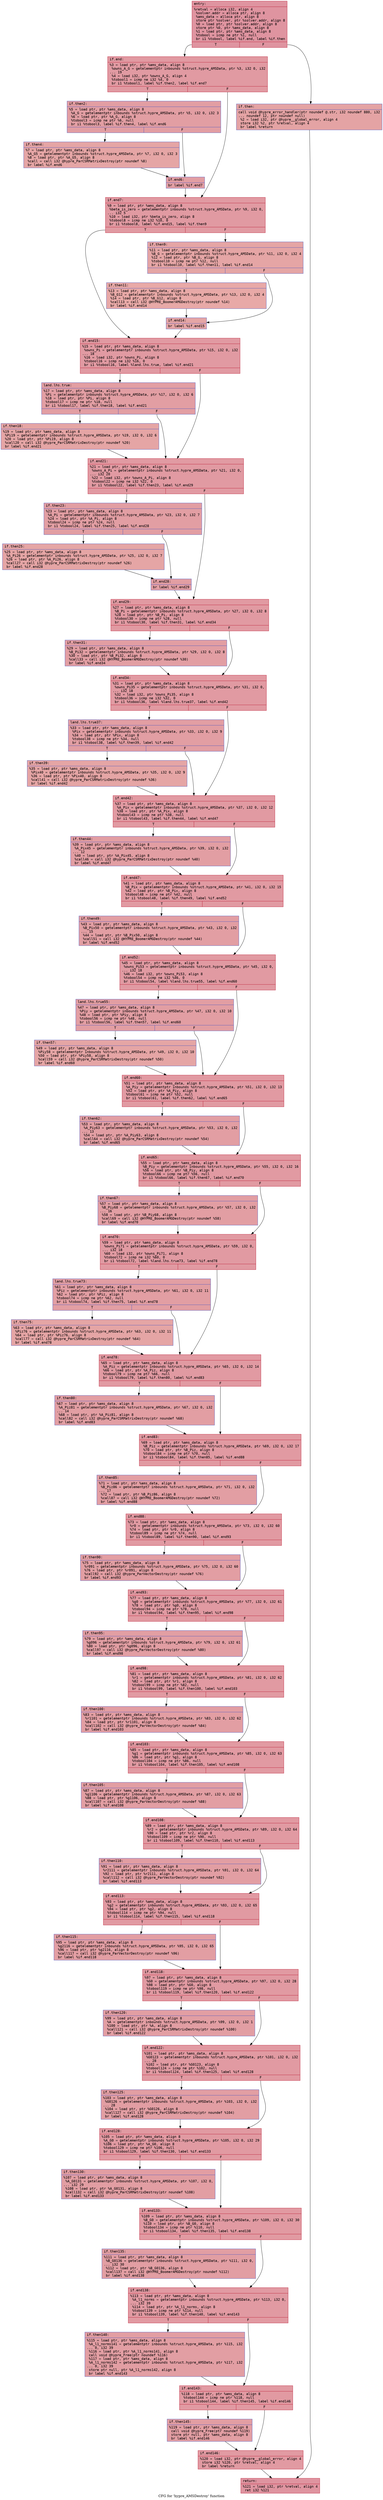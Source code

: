 digraph "CFG for 'hypre_AMSDestroy' function" {
	label="CFG for 'hypre_AMSDestroy' function";

	Node0x56058d77df40 [shape=record,color="#b70d28ff", style=filled, fillcolor="#b70d2870" fontname="Courier",label="{entry:\l|  %retval = alloca i32, align 4\l  %solver.addr = alloca ptr, align 8\l  %ams_data = alloca ptr, align 8\l  store ptr %solver, ptr %solver.addr, align 8\l  %0 = load ptr, ptr %solver.addr, align 8\l  store ptr %0, ptr %ams_data, align 8\l  %1 = load ptr, ptr %ams_data, align 8\l  %tobool = icmp ne ptr %1, null\l  br i1 %tobool, label %if.end, label %if.then\l|{<s0>T|<s1>F}}"];
	Node0x56058d77df40:s0 -> Node0x56058d77e430[tooltip="entry -> if.end\nProbability 62.50%" ];
	Node0x56058d77df40:s1 -> Node0x56058d780bc0[tooltip="entry -> if.then\nProbability 37.50%" ];
	Node0x56058d780bc0 [shape=record,color="#3d50c3ff", style=filled, fillcolor="#c32e3170" fontname="Courier",label="{if.then:\l|  call void @hypre_error_handler(ptr noundef @.str, i32 noundef 880, i32\l... noundef 12, ptr noundef null)\l  %2 = load i32, ptr @hypre__global_error, align 4\l  store i32 %2, ptr %retval, align 4\l  br label %return\l}"];
	Node0x56058d780bc0 -> Node0x56058d781020[tooltip="if.then -> return\nProbability 100.00%" ];
	Node0x56058d77e430 [shape=record,color="#b70d28ff", style=filled, fillcolor="#bb1b2c70" fontname="Courier",label="{if.end:\l|  %3 = load ptr, ptr %ams_data, align 8\l  %owns_A_G = getelementptr inbounds %struct.hypre_AMSData, ptr %3, i32 0, i32\l... 19\l  %4 = load i32, ptr %owns_A_G, align 4\l  %tobool1 = icmp ne i32 %4, 0\l  br i1 %tobool1, label %if.then2, label %if.end7\l|{<s0>T|<s1>F}}"];
	Node0x56058d77e430:s0 -> Node0x56058d781330[tooltip="if.end -> if.then2\nProbability 62.50%" ];
	Node0x56058d77e430:s1 -> Node0x56058d781380[tooltip="if.end -> if.end7\nProbability 37.50%" ];
	Node0x56058d781330 [shape=record,color="#3d50c3ff", style=filled, fillcolor="#be242e70" fontname="Courier",label="{if.then2:\l|  %5 = load ptr, ptr %ams_data, align 8\l  %A_G = getelementptr inbounds %struct.hypre_AMSData, ptr %5, i32 0, i32 3\l  %6 = load ptr, ptr %A_G, align 8\l  %tobool3 = icmp ne ptr %6, null\l  br i1 %tobool3, label %if.then4, label %if.end6\l|{<s0>T|<s1>F}}"];
	Node0x56058d781330:s0 -> Node0x56058d7818d0[tooltip="if.then2 -> if.then4\nProbability 62.50%" ];
	Node0x56058d781330:s1 -> Node0x56058d781950[tooltip="if.then2 -> if.end6\nProbability 37.50%" ];
	Node0x56058d7818d0 [shape=record,color="#3d50c3ff", style=filled, fillcolor="#c5333470" fontname="Courier",label="{if.then4:\l|  %7 = load ptr, ptr %ams_data, align 8\l  %A_G5 = getelementptr inbounds %struct.hypre_AMSData, ptr %7, i32 0, i32 3\l  %8 = load ptr, ptr %A_G5, align 8\l  %call = call i32 @hypre_ParCSRMatrixDestroy(ptr noundef %8)\l  br label %if.end6\l}"];
	Node0x56058d7818d0 -> Node0x56058d781950[tooltip="if.then4 -> if.end6\nProbability 100.00%" ];
	Node0x56058d781950 [shape=record,color="#3d50c3ff", style=filled, fillcolor="#be242e70" fontname="Courier",label="{if.end6:\l|  br label %if.end7\l}"];
	Node0x56058d781950 -> Node0x56058d781380[tooltip="if.end6 -> if.end7\nProbability 100.00%" ];
	Node0x56058d781380 [shape=record,color="#b70d28ff", style=filled, fillcolor="#bb1b2c70" fontname="Courier",label="{if.end7:\l|  %9 = load ptr, ptr %ams_data, align 8\l  %beta_is_zero = getelementptr inbounds %struct.hypre_AMSData, ptr %9, i32 0,\l... i32 5\l  %10 = load i32, ptr %beta_is_zero, align 8\l  %tobool8 = icmp ne i32 %10, 0\l  br i1 %tobool8, label %if.end15, label %if.then9\l|{<s0>T|<s1>F}}"];
	Node0x56058d781380:s0 -> Node0x56058d782190[tooltip="if.end7 -> if.end15\nProbability 62.50%" ];
	Node0x56058d781380:s1 -> Node0x56058d782210[tooltip="if.end7 -> if.then9\nProbability 37.50%" ];
	Node0x56058d782210 [shape=record,color="#3d50c3ff", style=filled, fillcolor="#c5333470" fontname="Courier",label="{if.then9:\l|  %11 = load ptr, ptr %ams_data, align 8\l  %B_G = getelementptr inbounds %struct.hypre_AMSData, ptr %11, i32 0, i32 4\l  %12 = load ptr, ptr %B_G, align 8\l  %tobool10 = icmp ne ptr %12, null\l  br i1 %tobool10, label %if.then11, label %if.end14\l|{<s0>T|<s1>F}}"];
	Node0x56058d782210:s0 -> Node0x56058d7813f0[tooltip="if.then9 -> if.then11\nProbability 62.50%" ];
	Node0x56058d782210:s1 -> Node0x56058d781470[tooltip="if.then9 -> if.end14\nProbability 37.50%" ];
	Node0x56058d7813f0 [shape=record,color="#3d50c3ff", style=filled, fillcolor="#ca3b3770" fontname="Courier",label="{if.then11:\l|  %13 = load ptr, ptr %ams_data, align 8\l  %B_G12 = getelementptr inbounds %struct.hypre_AMSData, ptr %13, i32 0, i32 4\l  %14 = load ptr, ptr %B_G12, align 8\l  %call13 = call i32 @HYPRE_BoomerAMGDestroy(ptr noundef %14)\l  br label %if.end14\l}"];
	Node0x56058d7813f0 -> Node0x56058d781470[tooltip="if.then11 -> if.end14\nProbability 100.00%" ];
	Node0x56058d781470 [shape=record,color="#3d50c3ff", style=filled, fillcolor="#c5333470" fontname="Courier",label="{if.end14:\l|  br label %if.end15\l}"];
	Node0x56058d781470 -> Node0x56058d782190[tooltip="if.end14 -> if.end15\nProbability 100.00%" ];
	Node0x56058d782190 [shape=record,color="#b70d28ff", style=filled, fillcolor="#bb1b2c70" fontname="Courier",label="{if.end15:\l|  %15 = load ptr, ptr %ams_data, align 8\l  %owns_Pi = getelementptr inbounds %struct.hypre_AMSData, ptr %15, i32 0, i32\l... 18\l  %16 = load i32, ptr %owns_Pi, align 8\l  %tobool16 = icmp ne i32 %16, 0\l  br i1 %tobool16, label %land.lhs.true, label %if.end21\l|{<s0>T|<s1>F}}"];
	Node0x56058d782190:s0 -> Node0x56058d783020[tooltip="if.end15 -> land.lhs.true\nProbability 62.50%" ];
	Node0x56058d782190:s1 -> Node0x56058d7830a0[tooltip="if.end15 -> if.end21\nProbability 37.50%" ];
	Node0x56058d783020 [shape=record,color="#3d50c3ff", style=filled, fillcolor="#be242e70" fontname="Courier",label="{land.lhs.true:\l|  %17 = load ptr, ptr %ams_data, align 8\l  %Pi = getelementptr inbounds %struct.hypre_AMSData, ptr %17, i32 0, i32 6\l  %18 = load ptr, ptr %Pi, align 8\l  %tobool17 = icmp ne ptr %18, null\l  br i1 %tobool17, label %if.then18, label %if.end21\l|{<s0>T|<s1>F}}"];
	Node0x56058d783020:s0 -> Node0x56058d783470[tooltip="land.lhs.true -> if.then18\nProbability 62.50%" ];
	Node0x56058d783020:s1 -> Node0x56058d7830a0[tooltip="land.lhs.true -> if.end21\nProbability 37.50%" ];
	Node0x56058d783470 [shape=record,color="#3d50c3ff", style=filled, fillcolor="#c5333470" fontname="Courier",label="{if.then18:\l|  %19 = load ptr, ptr %ams_data, align 8\l  %Pi19 = getelementptr inbounds %struct.hypre_AMSData, ptr %19, i32 0, i32 6\l  %20 = load ptr, ptr %Pi19, align 8\l  %call20 = call i32 @hypre_ParCSRMatrixDestroy(ptr noundef %20)\l  br label %if.end21\l}"];
	Node0x56058d783470 -> Node0x56058d7830a0[tooltip="if.then18 -> if.end21\nProbability 100.00%" ];
	Node0x56058d7830a0 [shape=record,color="#b70d28ff", style=filled, fillcolor="#bb1b2c70" fontname="Courier",label="{if.end21:\l|  %21 = load ptr, ptr %ams_data, align 8\l  %owns_A_Pi = getelementptr inbounds %struct.hypre_AMSData, ptr %21, i32 0,\l... i32 20\l  %22 = load i32, ptr %owns_A_Pi, align 8\l  %tobool22 = icmp ne i32 %22, 0\l  br i1 %tobool22, label %if.then23, label %if.end29\l|{<s0>T|<s1>F}}"];
	Node0x56058d7830a0:s0 -> Node0x56058d783bb0[tooltip="if.end21 -> if.then23\nProbability 62.50%" ];
	Node0x56058d7830a0:s1 -> Node0x56058d783c30[tooltip="if.end21 -> if.end29\nProbability 37.50%" ];
	Node0x56058d783bb0 [shape=record,color="#3d50c3ff", style=filled, fillcolor="#be242e70" fontname="Courier",label="{if.then23:\l|  %23 = load ptr, ptr %ams_data, align 8\l  %A_Pi = getelementptr inbounds %struct.hypre_AMSData, ptr %23, i32 0, i32 7\l  %24 = load ptr, ptr %A_Pi, align 8\l  %tobool24 = icmp ne ptr %24, null\l  br i1 %tobool24, label %if.then25, label %if.end28\l|{<s0>T|<s1>F}}"];
	Node0x56058d783bb0:s0 -> Node0x56058d784000[tooltip="if.then23 -> if.then25\nProbability 62.50%" ];
	Node0x56058d783bb0:s1 -> Node0x56058d784080[tooltip="if.then23 -> if.end28\nProbability 37.50%" ];
	Node0x56058d784000 [shape=record,color="#3d50c3ff", style=filled, fillcolor="#c5333470" fontname="Courier",label="{if.then25:\l|  %25 = load ptr, ptr %ams_data, align 8\l  %A_Pi26 = getelementptr inbounds %struct.hypre_AMSData, ptr %25, i32 0, i32 7\l  %26 = load ptr, ptr %A_Pi26, align 8\l  %call27 = call i32 @hypre_ParCSRMatrixDestroy(ptr noundef %26)\l  br label %if.end28\l}"];
	Node0x56058d784000 -> Node0x56058d784080[tooltip="if.then25 -> if.end28\nProbability 100.00%" ];
	Node0x56058d784080 [shape=record,color="#3d50c3ff", style=filled, fillcolor="#be242e70" fontname="Courier",label="{if.end28:\l|  br label %if.end29\l}"];
	Node0x56058d784080 -> Node0x56058d783c30[tooltip="if.end28 -> if.end29\nProbability 100.00%" ];
	Node0x56058d783c30 [shape=record,color="#b70d28ff", style=filled, fillcolor="#bb1b2c70" fontname="Courier",label="{if.end29:\l|  %27 = load ptr, ptr %ams_data, align 8\l  %B_Pi = getelementptr inbounds %struct.hypre_AMSData, ptr %27, i32 0, i32 8\l  %28 = load ptr, ptr %B_Pi, align 8\l  %tobool30 = icmp ne ptr %28, null\l  br i1 %tobool30, label %if.then31, label %if.end34\l|{<s0>T|<s1>F}}"];
	Node0x56058d783c30:s0 -> Node0x56058d7826f0[tooltip="if.end29 -> if.then31\nProbability 62.50%" ];
	Node0x56058d783c30:s1 -> Node0x56058d782740[tooltip="if.end29 -> if.end34\nProbability 37.50%" ];
	Node0x56058d7826f0 [shape=record,color="#3d50c3ff", style=filled, fillcolor="#be242e70" fontname="Courier",label="{if.then31:\l|  %29 = load ptr, ptr %ams_data, align 8\l  %B_Pi32 = getelementptr inbounds %struct.hypre_AMSData, ptr %29, i32 0, i32 8\l  %30 = load ptr, ptr %B_Pi32, align 8\l  %call33 = call i32 @HYPRE_BoomerAMGDestroy(ptr noundef %30)\l  br label %if.end34\l}"];
	Node0x56058d7826f0 -> Node0x56058d782740[tooltip="if.then31 -> if.end34\nProbability 100.00%" ];
	Node0x56058d782740 [shape=record,color="#b70d28ff", style=filled, fillcolor="#bb1b2c70" fontname="Courier",label="{if.end34:\l|  %31 = load ptr, ptr %ams_data, align 8\l  %owns_Pi35 = getelementptr inbounds %struct.hypre_AMSData, ptr %31, i32 0,\l... i32 18\l  %32 = load i32, ptr %owns_Pi35, align 8\l  %tobool36 = icmp ne i32 %32, 0\l  br i1 %tobool36, label %land.lhs.true37, label %if.end42\l|{<s0>T|<s1>F}}"];
	Node0x56058d782740:s0 -> Node0x56058d7852f0[tooltip="if.end34 -> land.lhs.true37\nProbability 62.50%" ];
	Node0x56058d782740:s1 -> Node0x56058d785370[tooltip="if.end34 -> if.end42\nProbability 37.50%" ];
	Node0x56058d7852f0 [shape=record,color="#3d50c3ff", style=filled, fillcolor="#be242e70" fontname="Courier",label="{land.lhs.true37:\l|  %33 = load ptr, ptr %ams_data, align 8\l  %Pix = getelementptr inbounds %struct.hypre_AMSData, ptr %33, i32 0, i32 9\l  %34 = load ptr, ptr %Pix, align 8\l  %tobool38 = icmp ne ptr %34, null\l  br i1 %tobool38, label %if.then39, label %if.end42\l|{<s0>T|<s1>F}}"];
	Node0x56058d7852f0:s0 -> Node0x56058d785740[tooltip="land.lhs.true37 -> if.then39\nProbability 62.50%" ];
	Node0x56058d7852f0:s1 -> Node0x56058d785370[tooltip="land.lhs.true37 -> if.end42\nProbability 37.50%" ];
	Node0x56058d785740 [shape=record,color="#3d50c3ff", style=filled, fillcolor="#c5333470" fontname="Courier",label="{if.then39:\l|  %35 = load ptr, ptr %ams_data, align 8\l  %Pix40 = getelementptr inbounds %struct.hypre_AMSData, ptr %35, i32 0, i32 9\l  %36 = load ptr, ptr %Pix40, align 8\l  %call41 = call i32 @hypre_ParCSRMatrixDestroy(ptr noundef %36)\l  br label %if.end42\l}"];
	Node0x56058d785740 -> Node0x56058d785370[tooltip="if.then39 -> if.end42\nProbability 100.00%" ];
	Node0x56058d785370 [shape=record,color="#b70d28ff", style=filled, fillcolor="#bb1b2c70" fontname="Courier",label="{if.end42:\l|  %37 = load ptr, ptr %ams_data, align 8\l  %A_Pix = getelementptr inbounds %struct.hypre_AMSData, ptr %37, i32 0, i32 12\l  %38 = load ptr, ptr %A_Pix, align 8\l  %tobool43 = icmp ne ptr %38, null\l  br i1 %tobool43, label %if.then44, label %if.end47\l|{<s0>T|<s1>F}}"];
	Node0x56058d785370:s0 -> Node0x56058d785ea0[tooltip="if.end42 -> if.then44\nProbability 62.50%" ];
	Node0x56058d785370:s1 -> Node0x56058d785ef0[tooltip="if.end42 -> if.end47\nProbability 37.50%" ];
	Node0x56058d785ea0 [shape=record,color="#3d50c3ff", style=filled, fillcolor="#be242e70" fontname="Courier",label="{if.then44:\l|  %39 = load ptr, ptr %ams_data, align 8\l  %A_Pix45 = getelementptr inbounds %struct.hypre_AMSData, ptr %39, i32 0, i32\l... 12\l  %40 = load ptr, ptr %A_Pix45, align 8\l  %call46 = call i32 @hypre_ParCSRMatrixDestroy(ptr noundef %40)\l  br label %if.end47\l}"];
	Node0x56058d785ea0 -> Node0x56058d785ef0[tooltip="if.then44 -> if.end47\nProbability 100.00%" ];
	Node0x56058d785ef0 [shape=record,color="#b70d28ff", style=filled, fillcolor="#bb1b2c70" fontname="Courier",label="{if.end47:\l|  %41 = load ptr, ptr %ams_data, align 8\l  %B_Pix = getelementptr inbounds %struct.hypre_AMSData, ptr %41, i32 0, i32 15\l  %42 = load ptr, ptr %B_Pix, align 8\l  %tobool48 = icmp ne ptr %42, null\l  br i1 %tobool48, label %if.then49, label %if.end52\l|{<s0>T|<s1>F}}"];
	Node0x56058d785ef0:s0 -> Node0x56058d786650[tooltip="if.end47 -> if.then49\nProbability 62.50%" ];
	Node0x56058d785ef0:s1 -> Node0x56058d7866a0[tooltip="if.end47 -> if.end52\nProbability 37.50%" ];
	Node0x56058d786650 [shape=record,color="#3d50c3ff", style=filled, fillcolor="#be242e70" fontname="Courier",label="{if.then49:\l|  %43 = load ptr, ptr %ams_data, align 8\l  %B_Pix50 = getelementptr inbounds %struct.hypre_AMSData, ptr %43, i32 0, i32\l... 15\l  %44 = load ptr, ptr %B_Pix50, align 8\l  %call51 = call i32 @HYPRE_BoomerAMGDestroy(ptr noundef %44)\l  br label %if.end52\l}"];
	Node0x56058d786650 -> Node0x56058d7866a0[tooltip="if.then49 -> if.end52\nProbability 100.00%" ];
	Node0x56058d7866a0 [shape=record,color="#b70d28ff", style=filled, fillcolor="#bb1b2c70" fontname="Courier",label="{if.end52:\l|  %45 = load ptr, ptr %ams_data, align 8\l  %owns_Pi53 = getelementptr inbounds %struct.hypre_AMSData, ptr %45, i32 0,\l... i32 18\l  %46 = load i32, ptr %owns_Pi53, align 8\l  %tobool54 = icmp ne i32 %46, 0\l  br i1 %tobool54, label %land.lhs.true55, label %if.end60\l|{<s0>T|<s1>F}}"];
	Node0x56058d7866a0:s0 -> Node0x56058d786de0[tooltip="if.end52 -> land.lhs.true55\nProbability 62.50%" ];
	Node0x56058d7866a0:s1 -> Node0x56058d786e60[tooltip="if.end52 -> if.end60\nProbability 37.50%" ];
	Node0x56058d786de0 [shape=record,color="#3d50c3ff", style=filled, fillcolor="#be242e70" fontname="Courier",label="{land.lhs.true55:\l|  %47 = load ptr, ptr %ams_data, align 8\l  %Piy = getelementptr inbounds %struct.hypre_AMSData, ptr %47, i32 0, i32 10\l  %48 = load ptr, ptr %Piy, align 8\l  %tobool56 = icmp ne ptr %48, null\l  br i1 %tobool56, label %if.then57, label %if.end60\l|{<s0>T|<s1>F}}"];
	Node0x56058d786de0:s0 -> Node0x56058d787a40[tooltip="land.lhs.true55 -> if.then57\nProbability 62.50%" ];
	Node0x56058d786de0:s1 -> Node0x56058d786e60[tooltip="land.lhs.true55 -> if.end60\nProbability 37.50%" ];
	Node0x56058d787a40 [shape=record,color="#3d50c3ff", style=filled, fillcolor="#c5333470" fontname="Courier",label="{if.then57:\l|  %49 = load ptr, ptr %ams_data, align 8\l  %Piy58 = getelementptr inbounds %struct.hypre_AMSData, ptr %49, i32 0, i32 10\l  %50 = load ptr, ptr %Piy58, align 8\l  %call59 = call i32 @hypre_ParCSRMatrixDestroy(ptr noundef %50)\l  br label %if.end60\l}"];
	Node0x56058d787a40 -> Node0x56058d786e60[tooltip="if.then57 -> if.end60\nProbability 100.00%" ];
	Node0x56058d786e60 [shape=record,color="#b70d28ff", style=filled, fillcolor="#bb1b2c70" fontname="Courier",label="{if.end60:\l|  %51 = load ptr, ptr %ams_data, align 8\l  %A_Piy = getelementptr inbounds %struct.hypre_AMSData, ptr %51, i32 0, i32 13\l  %52 = load ptr, ptr %A_Piy, align 8\l  %tobool61 = icmp ne ptr %52, null\l  br i1 %tobool61, label %if.then62, label %if.end65\l|{<s0>T|<s1>F}}"];
	Node0x56058d786e60:s0 -> Node0x56058d7881a0[tooltip="if.end60 -> if.then62\nProbability 62.50%" ];
	Node0x56058d786e60:s1 -> Node0x56058d7881f0[tooltip="if.end60 -> if.end65\nProbability 37.50%" ];
	Node0x56058d7881a0 [shape=record,color="#3d50c3ff", style=filled, fillcolor="#be242e70" fontname="Courier",label="{if.then62:\l|  %53 = load ptr, ptr %ams_data, align 8\l  %A_Piy63 = getelementptr inbounds %struct.hypre_AMSData, ptr %53, i32 0, i32\l... 13\l  %54 = load ptr, ptr %A_Piy63, align 8\l  %call64 = call i32 @hypre_ParCSRMatrixDestroy(ptr noundef %54)\l  br label %if.end65\l}"];
	Node0x56058d7881a0 -> Node0x56058d7881f0[tooltip="if.then62 -> if.end65\nProbability 100.00%" ];
	Node0x56058d7881f0 [shape=record,color="#b70d28ff", style=filled, fillcolor="#bb1b2c70" fontname="Courier",label="{if.end65:\l|  %55 = load ptr, ptr %ams_data, align 8\l  %B_Piy = getelementptr inbounds %struct.hypre_AMSData, ptr %55, i32 0, i32 16\l  %56 = load ptr, ptr %B_Piy, align 8\l  %tobool66 = icmp ne ptr %56, null\l  br i1 %tobool66, label %if.then67, label %if.end70\l|{<s0>T|<s1>F}}"];
	Node0x56058d7881f0:s0 -> Node0x56058d788950[tooltip="if.end65 -> if.then67\nProbability 62.50%" ];
	Node0x56058d7881f0:s1 -> Node0x56058d7889a0[tooltip="if.end65 -> if.end70\nProbability 37.50%" ];
	Node0x56058d788950 [shape=record,color="#3d50c3ff", style=filled, fillcolor="#be242e70" fontname="Courier",label="{if.then67:\l|  %57 = load ptr, ptr %ams_data, align 8\l  %B_Piy68 = getelementptr inbounds %struct.hypre_AMSData, ptr %57, i32 0, i32\l... 16\l  %58 = load ptr, ptr %B_Piy68, align 8\l  %call69 = call i32 @HYPRE_BoomerAMGDestroy(ptr noundef %58)\l  br label %if.end70\l}"];
	Node0x56058d788950 -> Node0x56058d7889a0[tooltip="if.then67 -> if.end70\nProbability 100.00%" ];
	Node0x56058d7889a0 [shape=record,color="#b70d28ff", style=filled, fillcolor="#bb1b2c70" fontname="Courier",label="{if.end70:\l|  %59 = load ptr, ptr %ams_data, align 8\l  %owns_Pi71 = getelementptr inbounds %struct.hypre_AMSData, ptr %59, i32 0,\l... i32 18\l  %60 = load i32, ptr %owns_Pi71, align 8\l  %tobool72 = icmp ne i32 %60, 0\l  br i1 %tobool72, label %land.lhs.true73, label %if.end78\l|{<s0>T|<s1>F}}"];
	Node0x56058d7889a0:s0 -> Node0x56058d784850[tooltip="if.end70 -> land.lhs.true73\nProbability 62.50%" ];
	Node0x56058d7889a0:s1 -> Node0x56058d7848d0[tooltip="if.end70 -> if.end78\nProbability 37.50%" ];
	Node0x56058d784850 [shape=record,color="#3d50c3ff", style=filled, fillcolor="#be242e70" fontname="Courier",label="{land.lhs.true73:\l|  %61 = load ptr, ptr %ams_data, align 8\l  %Piz = getelementptr inbounds %struct.hypre_AMSData, ptr %61, i32 0, i32 11\l  %62 = load ptr, ptr %Piz, align 8\l  %tobool74 = icmp ne ptr %62, null\l  br i1 %tobool74, label %if.then75, label %if.end78\l|{<s0>T|<s1>F}}"];
	Node0x56058d784850:s0 -> Node0x56058d784ca0[tooltip="land.lhs.true73 -> if.then75\nProbability 62.50%" ];
	Node0x56058d784850:s1 -> Node0x56058d7848d0[tooltip="land.lhs.true73 -> if.end78\nProbability 37.50%" ];
	Node0x56058d784ca0 [shape=record,color="#3d50c3ff", style=filled, fillcolor="#c5333470" fontname="Courier",label="{if.then75:\l|  %63 = load ptr, ptr %ams_data, align 8\l  %Piz76 = getelementptr inbounds %struct.hypre_AMSData, ptr %63, i32 0, i32 11\l  %64 = load ptr, ptr %Piz76, align 8\l  %call77 = call i32 @hypre_ParCSRMatrixDestroy(ptr noundef %64)\l  br label %if.end78\l}"];
	Node0x56058d784ca0 -> Node0x56058d7848d0[tooltip="if.then75 -> if.end78\nProbability 100.00%" ];
	Node0x56058d7848d0 [shape=record,color="#b70d28ff", style=filled, fillcolor="#bb1b2c70" fontname="Courier",label="{if.end78:\l|  %65 = load ptr, ptr %ams_data, align 8\l  %A_Piz = getelementptr inbounds %struct.hypre_AMSData, ptr %65, i32 0, i32 14\l  %66 = load ptr, ptr %A_Piz, align 8\l  %tobool79 = icmp ne ptr %66, null\l  br i1 %tobool79, label %if.then80, label %if.end83\l|{<s0>T|<s1>F}}"];
	Node0x56058d7848d0:s0 -> Node0x56058d78a290[tooltip="if.end78 -> if.then80\nProbability 62.50%" ];
	Node0x56058d7848d0:s1 -> Node0x56058d78a2e0[tooltip="if.end78 -> if.end83\nProbability 37.50%" ];
	Node0x56058d78a290 [shape=record,color="#3d50c3ff", style=filled, fillcolor="#be242e70" fontname="Courier",label="{if.then80:\l|  %67 = load ptr, ptr %ams_data, align 8\l  %A_Piz81 = getelementptr inbounds %struct.hypre_AMSData, ptr %67, i32 0, i32\l... 14\l  %68 = load ptr, ptr %A_Piz81, align 8\l  %call82 = call i32 @hypre_ParCSRMatrixDestroy(ptr noundef %68)\l  br label %if.end83\l}"];
	Node0x56058d78a290 -> Node0x56058d78a2e0[tooltip="if.then80 -> if.end83\nProbability 100.00%" ];
	Node0x56058d78a2e0 [shape=record,color="#b70d28ff", style=filled, fillcolor="#bb1b2c70" fontname="Courier",label="{if.end83:\l|  %69 = load ptr, ptr %ams_data, align 8\l  %B_Piz = getelementptr inbounds %struct.hypre_AMSData, ptr %69, i32 0, i32 17\l  %70 = load ptr, ptr %B_Piz, align 8\l  %tobool84 = icmp ne ptr %70, null\l  br i1 %tobool84, label %if.then85, label %if.end88\l|{<s0>T|<s1>F}}"];
	Node0x56058d78a2e0:s0 -> Node0x56058d78aa40[tooltip="if.end83 -> if.then85\nProbability 62.50%" ];
	Node0x56058d78a2e0:s1 -> Node0x56058d78aa90[tooltip="if.end83 -> if.end88\nProbability 37.50%" ];
	Node0x56058d78aa40 [shape=record,color="#3d50c3ff", style=filled, fillcolor="#be242e70" fontname="Courier",label="{if.then85:\l|  %71 = load ptr, ptr %ams_data, align 8\l  %B_Piz86 = getelementptr inbounds %struct.hypre_AMSData, ptr %71, i32 0, i32\l... 17\l  %72 = load ptr, ptr %B_Piz86, align 8\l  %call87 = call i32 @HYPRE_BoomerAMGDestroy(ptr noundef %72)\l  br label %if.end88\l}"];
	Node0x56058d78aa40 -> Node0x56058d78aa90[tooltip="if.then85 -> if.end88\nProbability 100.00%" ];
	Node0x56058d78aa90 [shape=record,color="#b70d28ff", style=filled, fillcolor="#bb1b2c70" fontname="Courier",label="{if.end88:\l|  %73 = load ptr, ptr %ams_data, align 8\l  %r0 = getelementptr inbounds %struct.hypre_AMSData, ptr %73, i32 0, i32 60\l  %74 = load ptr, ptr %r0, align 8\l  %tobool89 = icmp ne ptr %74, null\l  br i1 %tobool89, label %if.then90, label %if.end93\l|{<s0>T|<s1>F}}"];
	Node0x56058d78aa90:s0 -> Node0x56058d78b1f0[tooltip="if.end88 -> if.then90\nProbability 62.50%" ];
	Node0x56058d78aa90:s1 -> Node0x56058d78b240[tooltip="if.end88 -> if.end93\nProbability 37.50%" ];
	Node0x56058d78b1f0 [shape=record,color="#3d50c3ff", style=filled, fillcolor="#be242e70" fontname="Courier",label="{if.then90:\l|  %75 = load ptr, ptr %ams_data, align 8\l  %r091 = getelementptr inbounds %struct.hypre_AMSData, ptr %75, i32 0, i32 60\l  %76 = load ptr, ptr %r091, align 8\l  %call92 = call i32 @hypre_ParVectorDestroy(ptr noundef %76)\l  br label %if.end93\l}"];
	Node0x56058d78b1f0 -> Node0x56058d78b240[tooltip="if.then90 -> if.end93\nProbability 100.00%" ];
	Node0x56058d78b240 [shape=record,color="#b70d28ff", style=filled, fillcolor="#bb1b2c70" fontname="Courier",label="{if.end93:\l|  %77 = load ptr, ptr %ams_data, align 8\l  %g0 = getelementptr inbounds %struct.hypre_AMSData, ptr %77, i32 0, i32 61\l  %78 = load ptr, ptr %g0, align 8\l  %tobool94 = icmp ne ptr %78, null\l  br i1 %tobool94, label %if.then95, label %if.end98\l|{<s0>T|<s1>F}}"];
	Node0x56058d78b240:s0 -> Node0x56058d78b9a0[tooltip="if.end93 -> if.then95\nProbability 62.50%" ];
	Node0x56058d78b240:s1 -> Node0x56058d78b9f0[tooltip="if.end93 -> if.end98\nProbability 37.50%" ];
	Node0x56058d78b9a0 [shape=record,color="#3d50c3ff", style=filled, fillcolor="#be242e70" fontname="Courier",label="{if.then95:\l|  %79 = load ptr, ptr %ams_data, align 8\l  %g096 = getelementptr inbounds %struct.hypre_AMSData, ptr %79, i32 0, i32 61\l  %80 = load ptr, ptr %g096, align 8\l  %call97 = call i32 @hypre_ParVectorDestroy(ptr noundef %80)\l  br label %if.end98\l}"];
	Node0x56058d78b9a0 -> Node0x56058d78b9f0[tooltip="if.then95 -> if.end98\nProbability 100.00%" ];
	Node0x56058d78b9f0 [shape=record,color="#b70d28ff", style=filled, fillcolor="#bb1b2c70" fontname="Courier",label="{if.end98:\l|  %81 = load ptr, ptr %ams_data, align 8\l  %r1 = getelementptr inbounds %struct.hypre_AMSData, ptr %81, i32 0, i32 62\l  %82 = load ptr, ptr %r1, align 8\l  %tobool99 = icmp ne ptr %82, null\l  br i1 %tobool99, label %if.then100, label %if.end103\l|{<s0>T|<s1>F}}"];
	Node0x56058d78b9f0:s0 -> Node0x56058d78c150[tooltip="if.end98 -> if.then100\nProbability 62.50%" ];
	Node0x56058d78b9f0:s1 -> Node0x56058d78c1a0[tooltip="if.end98 -> if.end103\nProbability 37.50%" ];
	Node0x56058d78c150 [shape=record,color="#3d50c3ff", style=filled, fillcolor="#be242e70" fontname="Courier",label="{if.then100:\l|  %83 = load ptr, ptr %ams_data, align 8\l  %r1101 = getelementptr inbounds %struct.hypre_AMSData, ptr %83, i32 0, i32 62\l  %84 = load ptr, ptr %r1101, align 8\l  %call102 = call i32 @hypre_ParVectorDestroy(ptr noundef %84)\l  br label %if.end103\l}"];
	Node0x56058d78c150 -> Node0x56058d78c1a0[tooltip="if.then100 -> if.end103\nProbability 100.00%" ];
	Node0x56058d78c1a0 [shape=record,color="#b70d28ff", style=filled, fillcolor="#bb1b2c70" fontname="Courier",label="{if.end103:\l|  %85 = load ptr, ptr %ams_data, align 8\l  %g1 = getelementptr inbounds %struct.hypre_AMSData, ptr %85, i32 0, i32 63\l  %86 = load ptr, ptr %g1, align 8\l  %tobool104 = icmp ne ptr %86, null\l  br i1 %tobool104, label %if.then105, label %if.end108\l|{<s0>T|<s1>F}}"];
	Node0x56058d78c1a0:s0 -> Node0x56058d78c900[tooltip="if.end103 -> if.then105\nProbability 62.50%" ];
	Node0x56058d78c1a0:s1 -> Node0x56058d78c950[tooltip="if.end103 -> if.end108\nProbability 37.50%" ];
	Node0x56058d78c900 [shape=record,color="#3d50c3ff", style=filled, fillcolor="#be242e70" fontname="Courier",label="{if.then105:\l|  %87 = load ptr, ptr %ams_data, align 8\l  %g1106 = getelementptr inbounds %struct.hypre_AMSData, ptr %87, i32 0, i32 63\l  %88 = load ptr, ptr %g1106, align 8\l  %call107 = call i32 @hypre_ParVectorDestroy(ptr noundef %88)\l  br label %if.end108\l}"];
	Node0x56058d78c900 -> Node0x56058d78c950[tooltip="if.then105 -> if.end108\nProbability 100.00%" ];
	Node0x56058d78c950 [shape=record,color="#b70d28ff", style=filled, fillcolor="#bb1b2c70" fontname="Courier",label="{if.end108:\l|  %89 = load ptr, ptr %ams_data, align 8\l  %r2 = getelementptr inbounds %struct.hypre_AMSData, ptr %89, i32 0, i32 64\l  %90 = load ptr, ptr %r2, align 8\l  %tobool109 = icmp ne ptr %90, null\l  br i1 %tobool109, label %if.then110, label %if.end113\l|{<s0>T|<s1>F}}"];
	Node0x56058d78c950:s0 -> Node0x56058d78d0b0[tooltip="if.end108 -> if.then110\nProbability 62.50%" ];
	Node0x56058d78c950:s1 -> Node0x56058d78d100[tooltip="if.end108 -> if.end113\nProbability 37.50%" ];
	Node0x56058d78d0b0 [shape=record,color="#3d50c3ff", style=filled, fillcolor="#be242e70" fontname="Courier",label="{if.then110:\l|  %91 = load ptr, ptr %ams_data, align 8\l  %r2111 = getelementptr inbounds %struct.hypre_AMSData, ptr %91, i32 0, i32 64\l  %92 = load ptr, ptr %r2111, align 8\l  %call112 = call i32 @hypre_ParVectorDestroy(ptr noundef %92)\l  br label %if.end113\l}"];
	Node0x56058d78d0b0 -> Node0x56058d78d100[tooltip="if.then110 -> if.end113\nProbability 100.00%" ];
	Node0x56058d78d100 [shape=record,color="#b70d28ff", style=filled, fillcolor="#bb1b2c70" fontname="Courier",label="{if.end113:\l|  %93 = load ptr, ptr %ams_data, align 8\l  %g2 = getelementptr inbounds %struct.hypre_AMSData, ptr %93, i32 0, i32 65\l  %94 = load ptr, ptr %g2, align 8\l  %tobool114 = icmp ne ptr %94, null\l  br i1 %tobool114, label %if.then115, label %if.end118\l|{<s0>T|<s1>F}}"];
	Node0x56058d78d100:s0 -> Node0x56058d78d860[tooltip="if.end113 -> if.then115\nProbability 62.50%" ];
	Node0x56058d78d100:s1 -> Node0x56058d78d8b0[tooltip="if.end113 -> if.end118\nProbability 37.50%" ];
	Node0x56058d78d860 [shape=record,color="#3d50c3ff", style=filled, fillcolor="#be242e70" fontname="Courier",label="{if.then115:\l|  %95 = load ptr, ptr %ams_data, align 8\l  %g2116 = getelementptr inbounds %struct.hypre_AMSData, ptr %95, i32 0, i32 65\l  %96 = load ptr, ptr %g2116, align 8\l  %call117 = call i32 @hypre_ParVectorDestroy(ptr noundef %96)\l  br label %if.end118\l}"];
	Node0x56058d78d860 -> Node0x56058d78d8b0[tooltip="if.then115 -> if.end118\nProbability 100.00%" ];
	Node0x56058d78d8b0 [shape=record,color="#b70d28ff", style=filled, fillcolor="#bb1b2c70" fontname="Courier",label="{if.end118:\l|  %97 = load ptr, ptr %ams_data, align 8\l  %G0 = getelementptr inbounds %struct.hypre_AMSData, ptr %97, i32 0, i32 28\l  %98 = load ptr, ptr %G0, align 8\l  %tobool119 = icmp ne ptr %98, null\l  br i1 %tobool119, label %if.then120, label %if.end122\l|{<s0>T|<s1>F}}"];
	Node0x56058d78d8b0:s0 -> Node0x56058d7875f0[tooltip="if.end118 -> if.then120\nProbability 62.50%" ];
	Node0x56058d78d8b0:s1 -> Node0x56058d787640[tooltip="if.end118 -> if.end122\nProbability 37.50%" ];
	Node0x56058d7875f0 [shape=record,color="#3d50c3ff", style=filled, fillcolor="#be242e70" fontname="Courier",label="{if.then120:\l|  %99 = load ptr, ptr %ams_data, align 8\l  %A = getelementptr inbounds %struct.hypre_AMSData, ptr %99, i32 0, i32 1\l  %100 = load ptr, ptr %A, align 8\l  %call121 = call i32 @hypre_ParCSRMatrixDestroy(ptr noundef %100)\l  br label %if.end122\l}"];
	Node0x56058d7875f0 -> Node0x56058d787640[tooltip="if.then120 -> if.end122\nProbability 100.00%" ];
	Node0x56058d787640 [shape=record,color="#b70d28ff", style=filled, fillcolor="#bb1b2c70" fontname="Courier",label="{if.end122:\l|  %101 = load ptr, ptr %ams_data, align 8\l  %G0123 = getelementptr inbounds %struct.hypre_AMSData, ptr %101, i32 0, i32\l... 28\l  %102 = load ptr, ptr %G0123, align 8\l  %tobool124 = icmp ne ptr %102, null\l  br i1 %tobool124, label %if.then125, label %if.end128\l|{<s0>T|<s1>F}}"];
	Node0x56058d787640:s0 -> Node0x56058d78efd0[tooltip="if.end122 -> if.then125\nProbability 62.50%" ];
	Node0x56058d787640:s1 -> Node0x56058d78f050[tooltip="if.end122 -> if.end128\nProbability 37.50%" ];
	Node0x56058d78efd0 [shape=record,color="#3d50c3ff", style=filled, fillcolor="#be242e70" fontname="Courier",label="{if.then125:\l|  %103 = load ptr, ptr %ams_data, align 8\l  %G0126 = getelementptr inbounds %struct.hypre_AMSData, ptr %103, i32 0, i32\l... 28\l  %104 = load ptr, ptr %G0126, align 8\l  %call127 = call i32 @hypre_ParCSRMatrixDestroy(ptr noundef %104)\l  br label %if.end128\l}"];
	Node0x56058d78efd0 -> Node0x56058d78f050[tooltip="if.then125 -> if.end128\nProbability 100.00%" ];
	Node0x56058d78f050 [shape=record,color="#b70d28ff", style=filled, fillcolor="#bb1b2c70" fontname="Courier",label="{if.end128:\l|  %105 = load ptr, ptr %ams_data, align 8\l  %A_G0 = getelementptr inbounds %struct.hypre_AMSData, ptr %105, i32 0, i32 29\l  %106 = load ptr, ptr %A_G0, align 8\l  %tobool129 = icmp ne ptr %106, null\l  br i1 %tobool129, label %if.then130, label %if.end133\l|{<s0>T|<s1>F}}"];
	Node0x56058d78f050:s0 -> Node0x56058d78f7b0[tooltip="if.end128 -> if.then130\nProbability 62.50%" ];
	Node0x56058d78f050:s1 -> Node0x56058d78f800[tooltip="if.end128 -> if.end133\nProbability 37.50%" ];
	Node0x56058d78f7b0 [shape=record,color="#3d50c3ff", style=filled, fillcolor="#be242e70" fontname="Courier",label="{if.then130:\l|  %107 = load ptr, ptr %ams_data, align 8\l  %A_G0131 = getelementptr inbounds %struct.hypre_AMSData, ptr %107, i32 0,\l... i32 29\l  %108 = load ptr, ptr %A_G0131, align 8\l  %call132 = call i32 @hypre_ParCSRMatrixDestroy(ptr noundef %108)\l  br label %if.end133\l}"];
	Node0x56058d78f7b0 -> Node0x56058d78f800[tooltip="if.then130 -> if.end133\nProbability 100.00%" ];
	Node0x56058d78f800 [shape=record,color="#b70d28ff", style=filled, fillcolor="#bb1b2c70" fontname="Courier",label="{if.end133:\l|  %109 = load ptr, ptr %ams_data, align 8\l  %B_G0 = getelementptr inbounds %struct.hypre_AMSData, ptr %109, i32 0, i32 30\l  %110 = load ptr, ptr %B_G0, align 8\l  %tobool134 = icmp ne ptr %110, null\l  br i1 %tobool134, label %if.then135, label %if.end138\l|{<s0>T|<s1>F}}"];
	Node0x56058d78f800:s0 -> Node0x56058d78ff60[tooltip="if.end133 -> if.then135\nProbability 62.50%" ];
	Node0x56058d78f800:s1 -> Node0x56058d78ffb0[tooltip="if.end133 -> if.end138\nProbability 37.50%" ];
	Node0x56058d78ff60 [shape=record,color="#3d50c3ff", style=filled, fillcolor="#be242e70" fontname="Courier",label="{if.then135:\l|  %111 = load ptr, ptr %ams_data, align 8\l  %B_G0136 = getelementptr inbounds %struct.hypre_AMSData, ptr %111, i32 0,\l... i32 30\l  %112 = load ptr, ptr %B_G0136, align 8\l  %call137 = call i32 @HYPRE_BoomerAMGDestroy(ptr noundef %112)\l  br label %if.end138\l}"];
	Node0x56058d78ff60 -> Node0x56058d78ffb0[tooltip="if.then135 -> if.end138\nProbability 100.00%" ];
	Node0x56058d78ffb0 [shape=record,color="#b70d28ff", style=filled, fillcolor="#bb1b2c70" fontname="Courier",label="{if.end138:\l|  %113 = load ptr, ptr %ams_data, align 8\l  %A_l1_norms = getelementptr inbounds %struct.hypre_AMSData, ptr %113, i32 0,\l... i32 39\l  %114 = load ptr, ptr %A_l1_norms, align 8\l  %tobool139 = icmp ne ptr %114, null\l  br i1 %tobool139, label %if.then140, label %if.end143\l|{<s0>T|<s1>F}}"];
	Node0x56058d78ffb0:s0 -> Node0x56058d7906f0[tooltip="if.end138 -> if.then140\nProbability 62.50%" ];
	Node0x56058d78ffb0:s1 -> Node0x56058d790770[tooltip="if.end138 -> if.end143\nProbability 37.50%" ];
	Node0x56058d7906f0 [shape=record,color="#3d50c3ff", style=filled, fillcolor="#be242e70" fontname="Courier",label="{if.then140:\l|  %115 = load ptr, ptr %ams_data, align 8\l  %A_l1_norms141 = getelementptr inbounds %struct.hypre_AMSData, ptr %115, i32\l... 0, i32 39\l  %116 = load ptr, ptr %A_l1_norms141, align 8\l  call void @hypre_Free(ptr noundef %116)\l  %117 = load ptr, ptr %ams_data, align 8\l  %A_l1_norms142 = getelementptr inbounds %struct.hypre_AMSData, ptr %117, i32\l... 0, i32 39\l  store ptr null, ptr %A_l1_norms142, align 8\l  br label %if.end143\l}"];
	Node0x56058d7906f0 -> Node0x56058d790770[tooltip="if.then140 -> if.end143\nProbability 100.00%" ];
	Node0x56058d790770 [shape=record,color="#b70d28ff", style=filled, fillcolor="#bb1b2c70" fontname="Courier",label="{if.end143:\l|  %118 = load ptr, ptr %ams_data, align 8\l  %tobool144 = icmp ne ptr %118, null\l  br i1 %tobool144, label %if.then145, label %if.end146\l|{<s0>T|<s1>F}}"];
	Node0x56058d790770:s0 -> Node0x56058d790f60[tooltip="if.end143 -> if.then145\nProbability 62.50%" ];
	Node0x56058d790770:s1 -> Node0x56058d790fe0[tooltip="if.end143 -> if.end146\nProbability 37.50%" ];
	Node0x56058d790f60 [shape=record,color="#3d50c3ff", style=filled, fillcolor="#be242e70" fontname="Courier",label="{if.then145:\l|  %119 = load ptr, ptr %ams_data, align 8\l  call void @hypre_Free(ptr noundef %119)\l  store ptr null, ptr %ams_data, align 8\l  br label %if.end146\l}"];
	Node0x56058d790f60 -> Node0x56058d790fe0[tooltip="if.then145 -> if.end146\nProbability 100.00%" ];
	Node0x56058d790fe0 [shape=record,color="#b70d28ff", style=filled, fillcolor="#bb1b2c70" fontname="Courier",label="{if.end146:\l|  %120 = load i32, ptr @hypre__global_error, align 4\l  store i32 %120, ptr %retval, align 4\l  br label %return\l}"];
	Node0x56058d790fe0 -> Node0x56058d781020[tooltip="if.end146 -> return\nProbability 100.00%" ];
	Node0x56058d781020 [shape=record,color="#b70d28ff", style=filled, fillcolor="#b70d2870" fontname="Courier",label="{return:\l|  %121 = load i32, ptr %retval, align 4\l  ret i32 %121\l}"];
}
